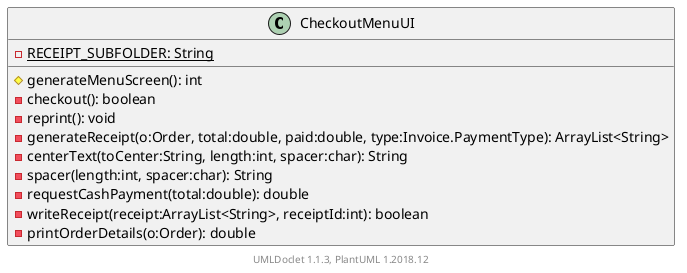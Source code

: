 @startuml

    class CheckoutMenuUI [[../sg/edu/ntu/scse/cz2002/ui/CheckoutMenuUI.html]] {
        {static} -RECEIPT_SUBFOLDER: String
        #generateMenuScreen(): int
        -checkout(): boolean
        -reprint(): void
        -generateReceipt(o:Order, total:double, paid:double, type:Invoice.PaymentType): ArrayList<String>
        -centerText(toCenter:String, length:int, spacer:char): String
        -spacer(length:int, spacer:char): String
        -requestCashPayment(total:double): double
        -writeReceipt(receipt:ArrayList<String>, receiptId:int): boolean
        -printOrderDetails(o:Order): double
    }


    center footer UMLDoclet 1.1.3, PlantUML 1.2018.12
@enduml
